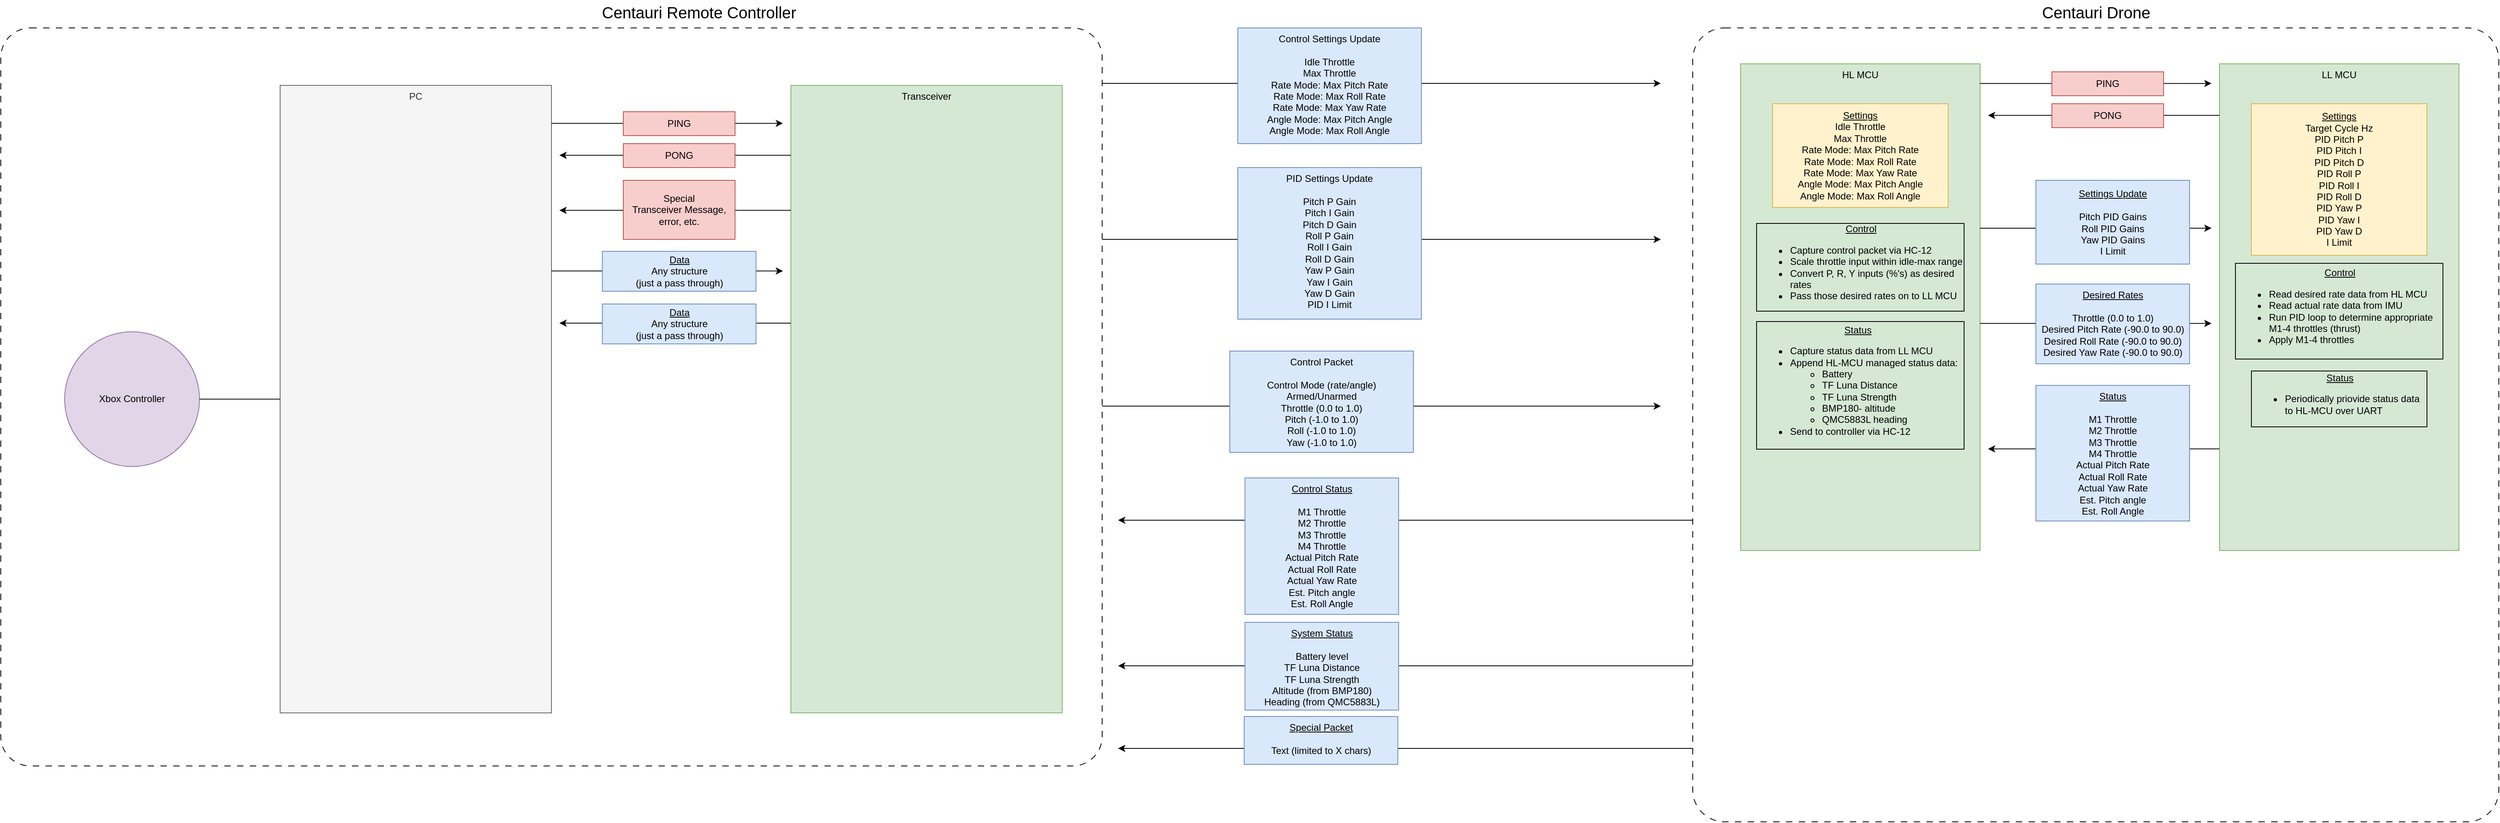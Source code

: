 <mxfile version="28.1.0">
  <diagram name="Page-1" id="Oxd-Gnnp0cI7EY-jCEC0">
    <mxGraphModel dx="3794" dy="699" grid="1" gridSize="10" guides="1" tooltips="1" connect="1" arrows="1" fold="1" page="1" pageScale="1" pageWidth="850" pageHeight="1100" math="0" shadow="0">
      <root>
        <mxCell id="0" />
        <mxCell id="1" parent="0" />
        <mxCell id="9-CMpRLNuppDFcrcLKN0-22" value="" style="endArrow=classic;html=1;rounded=0;" parent="1" edge="1">
          <mxGeometry width="50" height="50" relative="1" as="geometry">
            <mxPoint x="40" y="702" as="sourcePoint" />
            <mxPoint x="-680" y="702" as="targetPoint" />
          </mxGeometry>
        </mxCell>
        <mxCell id="9-CMpRLNuppDFcrcLKN0-14" value="" style="endArrow=classic;html=1;rounded=0;" parent="1" edge="1">
          <mxGeometry width="50" height="50" relative="1" as="geometry">
            <mxPoint x="-700" y="154.47" as="sourcePoint" />
            <mxPoint y="154.47" as="targetPoint" />
          </mxGeometry>
        </mxCell>
        <mxCell id="s8l9SCObQ_Q2c-ipgAVG-3" value="" style="rounded=1;whiteSpace=wrap;html=1;arcSize=4;fillColor=none;dashed=1;dashPattern=8 8;" parent="1" vertex="1">
          <mxGeometry x="40" y="85" width="1010" height="995" as="geometry" />
        </mxCell>
        <mxCell id="s8l9SCObQ_Q2c-ipgAVG-1" value="HL MCU" style="rounded=0;whiteSpace=wrap;html=1;fillColor=#d5e8d4;strokeColor=#82b366;verticalAlign=top;" parent="1" vertex="1">
          <mxGeometry x="100" y="130" width="300" height="610" as="geometry" />
        </mxCell>
        <mxCell id="s8l9SCObQ_Q2c-ipgAVG-2" value="LL MCU" style="rounded=0;whiteSpace=wrap;html=1;fillColor=#d5e8d4;strokeColor=#82b366;verticalAlign=top;" parent="1" vertex="1">
          <mxGeometry x="700" y="130" width="300" height="610" as="geometry" />
        </mxCell>
        <mxCell id="s8l9SCObQ_Q2c-ipgAVG-4" value="Centauri Drone" style="text;html=1;align=center;verticalAlign=middle;whiteSpace=wrap;rounded=0;fontSize=20;" parent="1" vertex="1">
          <mxGeometry x="452.5" y="50" width="185" height="30" as="geometry" />
        </mxCell>
        <mxCell id="9-CMpRLNuppDFcrcLKN0-1" value="" style="rounded=1;whiteSpace=wrap;html=1;arcSize=4;fillColor=none;dashed=1;dashPattern=8 8;" parent="1" vertex="1">
          <mxGeometry x="-2080" y="85" width="1380" height="925" as="geometry" />
        </mxCell>
        <mxCell id="9-CMpRLNuppDFcrcLKN0-2" value="Centauri Remote Controller" style="text;html=1;align=center;verticalAlign=middle;whiteSpace=wrap;rounded=0;fontSize=20;" parent="1" vertex="1">
          <mxGeometry x="-1383.75" y="50" width="357.5" height="30" as="geometry" />
        </mxCell>
        <mxCell id="9-CMpRLNuppDFcrcLKN0-3" value="" style="endArrow=classic;html=1;rounded=0;" parent="1" edge="1">
          <mxGeometry width="50" height="50" relative="1" as="geometry">
            <mxPoint x="-700" y="559" as="sourcePoint" />
            <mxPoint y="559" as="targetPoint" />
          </mxGeometry>
        </mxCell>
        <mxCell id="9-CMpRLNuppDFcrcLKN0-4" value="Control Packet&lt;div&gt;&lt;br&gt;&lt;/div&gt;&lt;div&gt;Control Mode (rate/angle)&lt;/div&gt;&lt;div&gt;Armed/Unarmed&lt;/div&gt;&lt;div&gt;Throttle (0.0 to 1.0)&lt;/div&gt;&lt;div&gt;Pitch (-1.0 to 1.0)&lt;/div&gt;&lt;div&gt;Roll (-1.0 to 1.0)&lt;/div&gt;&lt;div&gt;Yaw (-1.0 to 1.0)&lt;/div&gt;&lt;div&gt;&lt;br&gt;&lt;/div&gt;" style="rounded=0;whiteSpace=wrap;html=1;fillColor=#dae8fc;strokeColor=#6c8ebf;verticalAlign=top;" parent="1" vertex="1">
          <mxGeometry x="-540" y="490" width="230" height="127" as="geometry" />
        </mxCell>
        <mxCell id="9-CMpRLNuppDFcrcLKN0-7" value="&lt;u&gt;Settings&lt;/u&gt;&lt;div&gt;Idle Throttle&lt;/div&gt;&lt;div&gt;Max Throttle&lt;/div&gt;&lt;div&gt;Rate Mode: Max Pitch Rate&lt;/div&gt;&lt;div&gt;Rate Mode: Max Roll Rate&lt;/div&gt;&lt;div&gt;Rate Mode: Max Yaw Rate&lt;/div&gt;&lt;div&gt;Angle Mode: Max Pitch Angle&lt;/div&gt;&lt;div&gt;Angle Mode: Max Roll Angle&lt;/div&gt;" style="rounded=0;whiteSpace=wrap;html=1;fillColor=#fff2cc;strokeColor=#d6b656;" parent="1" vertex="1">
          <mxGeometry x="140" y="180" width="220" height="130" as="geometry" />
        </mxCell>
        <mxCell id="9-CMpRLNuppDFcrcLKN0-12" value="" style="endArrow=classic;html=1;rounded=0;" parent="1" edge="1">
          <mxGeometry width="50" height="50" relative="1" as="geometry">
            <mxPoint x="400" y="455.41" as="sourcePoint" />
            <mxPoint x="690" y="455.41" as="targetPoint" />
          </mxGeometry>
        </mxCell>
        <mxCell id="9-CMpRLNuppDFcrcLKN0-8" value="&lt;u&gt;Settings&lt;/u&gt;&lt;div&gt;Target Cycle Hz&lt;/div&gt;&lt;div&gt;PID Pitch P&lt;/div&gt;&lt;div&gt;PID Pitch I&lt;/div&gt;&lt;div&gt;PID Pitch D&lt;/div&gt;&lt;div&gt;PID Roll P&lt;/div&gt;&lt;div&gt;PID Roll I&lt;/div&gt;&lt;div&gt;PID Roll D&lt;/div&gt;&lt;div&gt;PID Yaw P&lt;/div&gt;&lt;div&gt;PID Yaw I&lt;/div&gt;&lt;div&gt;PID Yaw D&lt;/div&gt;&lt;div&gt;I Limit&lt;/div&gt;" style="rounded=0;whiteSpace=wrap;html=1;fillColor=#fff2cc;strokeColor=#d6b656;" parent="1" vertex="1">
          <mxGeometry x="740" y="180" width="220" height="190" as="geometry" />
        </mxCell>
        <mxCell id="9-CMpRLNuppDFcrcLKN0-10" value="" style="endArrow=classic;html=1;rounded=0;" parent="1" edge="1">
          <mxGeometry width="50" height="50" relative="1" as="geometry">
            <mxPoint x="400" y="336" as="sourcePoint" />
            <mxPoint x="690" y="336" as="targetPoint" />
          </mxGeometry>
        </mxCell>
        <mxCell id="9-CMpRLNuppDFcrcLKN0-9" value="&lt;u&gt;Settings Update&lt;/u&gt;&lt;div&gt;&lt;u&gt;&lt;br&gt;&lt;/u&gt;&lt;div&gt;Pitch PID Gains&lt;/div&gt;&lt;div&gt;Roll PID Gains&lt;/div&gt;&lt;div&gt;Yaw PID Gains&lt;/div&gt;&lt;div&gt;I Limit&lt;/div&gt;&lt;/div&gt;" style="rounded=0;whiteSpace=wrap;html=1;fillColor=#dae8fc;strokeColor=#6c8ebf;verticalAlign=middle;" parent="1" vertex="1">
          <mxGeometry x="470" y="276" width="192.5" height="105" as="geometry" />
        </mxCell>
        <mxCell id="9-CMpRLNuppDFcrcLKN0-6" value="&lt;u&gt;Desired Rates&lt;/u&gt;&lt;div&gt;&lt;br&gt;&lt;/div&gt;&lt;div&gt;Throttle (0.0 to 1.0)&lt;/div&gt;&lt;div&gt;Desired Pitch Rate (-90.0 to 90.0)&lt;/div&gt;&lt;div&gt;Desired Roll Rate (-90.0 to 90.0)&lt;/div&gt;&lt;div&gt;Desired Yaw Rate (-90.0 to 90.0)&lt;/div&gt;&lt;div&gt;&lt;br&gt;&lt;/div&gt;" style="rounded=0;whiteSpace=wrap;html=1;fillColor=#dae8fc;strokeColor=#6c8ebf;verticalAlign=top;" parent="1" vertex="1">
          <mxGeometry x="470" y="406" width="192.5" height="100" as="geometry" />
        </mxCell>
        <mxCell id="9-CMpRLNuppDFcrcLKN0-13" value="Control Settings Update&lt;div&gt;&lt;br&gt;&lt;/div&gt;&lt;div&gt;&lt;div&gt;Idle Throttle&lt;/div&gt;&lt;div&gt;Max Throttle&lt;/div&gt;&lt;div&gt;Rate Mode: Max Pitch Rate&lt;/div&gt;&lt;div&gt;Rate Mode: Max Roll Rate&lt;/div&gt;&lt;div&gt;Rate Mode: Max Yaw Rate&lt;/div&gt;&lt;div&gt;Angle Mode: Max Pitch Angle&lt;/div&gt;&lt;div&gt;Angle Mode: Max Roll Angle&lt;/div&gt;&lt;/div&gt;&lt;div&gt;&lt;br&gt;&lt;/div&gt;&lt;div&gt;&lt;br&gt;&lt;/div&gt;" style="rounded=0;whiteSpace=wrap;html=1;fillColor=#dae8fc;strokeColor=#6c8ebf;verticalAlign=top;" parent="1" vertex="1">
          <mxGeometry x="-530" y="85" width="230" height="145" as="geometry" />
        </mxCell>
        <mxCell id="9-CMpRLNuppDFcrcLKN0-15" value="&lt;div style=&quot;text-align: center;&quot;&gt;&lt;u&gt;Control&lt;/u&gt;&lt;/div&gt;&lt;ul&gt;&lt;li&gt;Capture control packet via HC-12&lt;/li&gt;&lt;li&gt;Scale throttle input within idle-max range&lt;/li&gt;&lt;li&gt;Convert P, R, Y inputs (%&#39;s) as desired rates&lt;/li&gt;&lt;li&gt;Pass those desired rates on to LL MCU&lt;/li&gt;&lt;/ul&gt;" style="rounded=0;whiteSpace=wrap;html=1;fillColor=#d5e8d4;strokeColor=#000000;align=left;" parent="1" vertex="1">
          <mxGeometry x="120" y="330" width="260" height="110" as="geometry" />
        </mxCell>
        <mxCell id="9-CMpRLNuppDFcrcLKN0-17" value="&lt;div style=&quot;text-align: center;&quot;&gt;&lt;u&gt;Control&lt;/u&gt;&lt;/div&gt;&lt;ul&gt;&lt;li&gt;Read desired rate data from HL MCU&lt;/li&gt;&lt;li&gt;Read actual rate data from IMU&lt;/li&gt;&lt;li&gt;Run PID loop to determine appropriate M1-4 throttles (thrust)&lt;/li&gt;&lt;li&gt;Apply M1-4 throttles&lt;/li&gt;&lt;/ul&gt;" style="rounded=0;whiteSpace=wrap;html=1;fillColor=#d5e8d4;strokeColor=#000000;align=left;" parent="1" vertex="1">
          <mxGeometry x="720" y="380" width="260" height="120" as="geometry" />
        </mxCell>
        <mxCell id="9-CMpRLNuppDFcrcLKN0-20" value="" style="endArrow=classic;html=1;rounded=0;" parent="1" edge="1">
          <mxGeometry width="50" height="50" relative="1" as="geometry">
            <mxPoint x="700" y="612.57" as="sourcePoint" />
            <mxPoint x="410" y="612.57" as="targetPoint" />
          </mxGeometry>
        </mxCell>
        <mxCell id="9-CMpRLNuppDFcrcLKN0-18" value="&lt;u&gt;Status&lt;/u&gt;&lt;div&gt;&lt;br&gt;&lt;/div&gt;&lt;div&gt;M1 Throttle&lt;/div&gt;&lt;div&gt;M2 Throttle&lt;/div&gt;&lt;div&gt;M3 Throttle&lt;/div&gt;&lt;div&gt;M4 Throttle&lt;/div&gt;&lt;div&gt;Actual Pitch Rate&lt;/div&gt;&lt;div&gt;Actual Roll Rate&lt;/div&gt;&lt;div&gt;Actual Yaw Rate&lt;/div&gt;&lt;div&gt;Est. Pitch angle&lt;/div&gt;&lt;div&gt;Est. Roll Angle&lt;/div&gt;&lt;div&gt;&lt;br&gt;&lt;/div&gt;" style="rounded=0;whiteSpace=wrap;html=1;fillColor=#dae8fc;strokeColor=#6c8ebf;verticalAlign=top;" parent="1" vertex="1">
          <mxGeometry x="470" y="533" width="192.5" height="170" as="geometry" />
        </mxCell>
        <mxCell id="9-CMpRLNuppDFcrcLKN0-21" value="&lt;u&gt;Control Status&lt;/u&gt;&lt;div&gt;&lt;br&gt;&lt;/div&gt;&lt;div&gt;M1 Throttle&lt;/div&gt;&lt;div&gt;M2 Throttle&lt;/div&gt;&lt;div&gt;M3 Throttle&lt;/div&gt;&lt;div&gt;M4 Throttle&lt;/div&gt;&lt;div&gt;Actual Pitch Rate&lt;/div&gt;&lt;div&gt;Actual Roll Rate&lt;/div&gt;&lt;div&gt;Actual Yaw Rate&lt;/div&gt;&lt;div&gt;Est. Pitch angle&lt;/div&gt;&lt;div&gt;Est. Roll Angle&lt;/div&gt;" style="rounded=0;whiteSpace=wrap;html=1;fillColor=#dae8fc;strokeColor=#6c8ebf;verticalAlign=top;" parent="1" vertex="1">
          <mxGeometry x="-521" y="649" width="192.5" height="171" as="geometry" />
        </mxCell>
        <mxCell id="9-CMpRLNuppDFcrcLKN0-23" value="&lt;div style=&quot;text-align: center;&quot;&gt;&lt;u&gt;Status&lt;/u&gt;&lt;/div&gt;&lt;ul&gt;&lt;li&gt;Periodically priovide status data to HL-MCU over UART&lt;/li&gt;&lt;/ul&gt;" style="rounded=0;whiteSpace=wrap;html=1;fillColor=#d5e8d4;strokeColor=#000000;align=left;" parent="1" vertex="1">
          <mxGeometry x="740" y="515" width="220" height="70" as="geometry" />
        </mxCell>
        <mxCell id="9-CMpRLNuppDFcrcLKN0-24" value="&lt;div style=&quot;text-align: center;&quot;&gt;&lt;u&gt;Status&lt;/u&gt;&lt;/div&gt;&lt;ul&gt;&lt;li&gt;Capture status data from LL MCU&lt;/li&gt;&lt;li&gt;Append HL-MCU managed status data:&lt;/li&gt;&lt;ul&gt;&lt;li&gt;Battery&lt;/li&gt;&lt;li&gt;TF Luna Distance&lt;/li&gt;&lt;li&gt;TF Luna Strength&lt;/li&gt;&lt;li&gt;BMP180- altitude&lt;/li&gt;&lt;li&gt;QMC5883L heading&lt;/li&gt;&lt;/ul&gt;&lt;li&gt;Send to controller via HC-12&lt;/li&gt;&lt;/ul&gt;" style="rounded=0;whiteSpace=wrap;html=1;fillColor=#d5e8d4;strokeColor=#000000;align=left;" parent="1" vertex="1">
          <mxGeometry x="120" y="453" width="260" height="160" as="geometry" />
        </mxCell>
        <mxCell id="1nN7b9fCO7w4V5sfwXuX-2" value="" style="endArrow=classic;html=1;rounded=0;" parent="1" edge="1">
          <mxGeometry width="50" height="50" relative="1" as="geometry">
            <mxPoint x="40" y="988" as="sourcePoint" />
            <mxPoint x="-680" y="988" as="targetPoint" />
          </mxGeometry>
        </mxCell>
        <mxCell id="1nN7b9fCO7w4V5sfwXuX-1" value="&lt;u&gt;Special Packet&lt;/u&gt;&lt;div&gt;&lt;br&gt;&lt;/div&gt;&lt;div&gt;Text (limited to X chars)&lt;/div&gt;" style="rounded=0;whiteSpace=wrap;html=1;fillColor=#dae8fc;strokeColor=#6c8ebf;verticalAlign=top;" parent="1" vertex="1">
          <mxGeometry x="-522" y="948" width="192.5" height="60" as="geometry" />
        </mxCell>
        <mxCell id="1nN7b9fCO7w4V5sfwXuX-7" value="" style="endArrow=classic;html=1;rounded=0;" parent="1" edge="1">
          <mxGeometry width="50" height="50" relative="1" as="geometry">
            <mxPoint x="400" y="154.58" as="sourcePoint" />
            <mxPoint x="690" y="154.58" as="targetPoint" />
          </mxGeometry>
        </mxCell>
        <mxCell id="1nN7b9fCO7w4V5sfwXuX-5" value="PING" style="rounded=0;whiteSpace=wrap;html=1;fillColor=#f8cecc;strokeColor=#b85450;" parent="1" vertex="1">
          <mxGeometry x="490" y="140" width="140" height="30" as="geometry" />
        </mxCell>
        <mxCell id="1nN7b9fCO7w4V5sfwXuX-9" value="" style="endArrow=classic;html=1;rounded=0;" parent="1" edge="1">
          <mxGeometry width="50" height="50" relative="1" as="geometry">
            <mxPoint x="700" y="194.58" as="sourcePoint" />
            <mxPoint x="410" y="194.58" as="targetPoint" />
          </mxGeometry>
        </mxCell>
        <mxCell id="1nN7b9fCO7w4V5sfwXuX-6" value="PONG" style="rounded=0;whiteSpace=wrap;html=1;fillColor=#f8cecc;strokeColor=#b85450;" parent="1" vertex="1">
          <mxGeometry x="490" y="180" width="140" height="30" as="geometry" />
        </mxCell>
        <mxCell id="1nN7b9fCO7w4V5sfwXuX-11" value="Transceiver" style="rounded=0;whiteSpace=wrap;html=1;fillColor=#d5e8d4;strokeColor=#82b366;verticalAlign=top;" parent="1" vertex="1">
          <mxGeometry x="-1090" y="157" width="340" height="786.5" as="geometry" />
        </mxCell>
        <mxCell id="1nN7b9fCO7w4V5sfwXuX-12" value="PC" style="rounded=0;whiteSpace=wrap;html=1;fillColor=#f5f5f5;strokeColor=#666666;verticalAlign=top;fontColor=#333333;" parent="1" vertex="1">
          <mxGeometry x="-1730" y="157" width="340" height="786.5" as="geometry" />
        </mxCell>
        <mxCell id="1nN7b9fCO7w4V5sfwXuX-13" value="Xbox Controller" style="ellipse;whiteSpace=wrap;html=1;aspect=fixed;fillColor=#e1d5e7;strokeColor=#9673a6;" parent="1" vertex="1">
          <mxGeometry x="-2000" y="465.75" width="169" height="169" as="geometry" />
        </mxCell>
        <mxCell id="1nN7b9fCO7w4V5sfwXuX-16" value="" style="endArrow=classic;html=1;rounded=0;" parent="1" edge="1">
          <mxGeometry width="50" height="50" relative="1" as="geometry">
            <mxPoint x="-1390" y="204.58" as="sourcePoint" />
            <mxPoint x="-1100" y="204.58" as="targetPoint" />
          </mxGeometry>
        </mxCell>
        <mxCell id="1nN7b9fCO7w4V5sfwXuX-17" value="PING" style="rounded=0;whiteSpace=wrap;html=1;fillColor=#f8cecc;strokeColor=#b85450;" parent="1" vertex="1">
          <mxGeometry x="-1300" y="190" width="140" height="30" as="geometry" />
        </mxCell>
        <mxCell id="1nN7b9fCO7w4V5sfwXuX-18" value="" style="endArrow=classic;html=1;rounded=0;" parent="1" edge="1">
          <mxGeometry width="50" height="50" relative="1" as="geometry">
            <mxPoint x="-1090" y="244.58" as="sourcePoint" />
            <mxPoint x="-1380" y="244.58" as="targetPoint" />
          </mxGeometry>
        </mxCell>
        <mxCell id="1nN7b9fCO7w4V5sfwXuX-19" value="PONG" style="rounded=0;whiteSpace=wrap;html=1;fillColor=#f8cecc;strokeColor=#b85450;" parent="1" vertex="1">
          <mxGeometry x="-1300" y="230" width="140" height="30" as="geometry" />
        </mxCell>
        <mxCell id="1nN7b9fCO7w4V5sfwXuX-23" value="" style="endArrow=classic;html=1;rounded=0;" parent="1" edge="1">
          <mxGeometry width="50" height="50" relative="1" as="geometry">
            <mxPoint x="-1090" y="455" as="sourcePoint" />
            <mxPoint x="-1380" y="455" as="targetPoint" />
          </mxGeometry>
        </mxCell>
        <mxCell id="1nN7b9fCO7w4V5sfwXuX-22" value="&lt;u&gt;Data&lt;/u&gt;&lt;div&gt;Any structure&lt;/div&gt;&lt;div&gt;(just a pass through)&lt;/div&gt;" style="rounded=0;whiteSpace=wrap;html=1;fillColor=#dae8fc;strokeColor=#6c8ebf;verticalAlign=middle;" parent="1" vertex="1">
          <mxGeometry x="-1326.25" y="431" width="192.5" height="50" as="geometry" />
        </mxCell>
        <mxCell id="1nN7b9fCO7w4V5sfwXuX-24" value="" style="endArrow=classic;html=1;rounded=0;" parent="1" edge="1">
          <mxGeometry width="50" height="50" relative="1" as="geometry">
            <mxPoint x="-1390" y="389.67" as="sourcePoint" />
            <mxPoint x="-1100" y="389.67" as="targetPoint" />
          </mxGeometry>
        </mxCell>
        <mxCell id="1nN7b9fCO7w4V5sfwXuX-20" value="&lt;u&gt;Data&lt;/u&gt;&lt;div&gt;Any structure&lt;/div&gt;&lt;div&gt;(just a pass through)&lt;/div&gt;" style="rounded=0;whiteSpace=wrap;html=1;fillColor=#dae8fc;strokeColor=#6c8ebf;verticalAlign=middle;" parent="1" vertex="1">
          <mxGeometry x="-1326.25" y="365" width="192.5" height="50" as="geometry" />
        </mxCell>
        <mxCell id="1nN7b9fCO7w4V5sfwXuX-25" value="" style="endArrow=none;html=1;rounded=0;exitX=1;exitY=0.5;exitDx=0;exitDy=0;entryX=0;entryY=0.5;entryDx=0;entryDy=0;" parent="1" source="1nN7b9fCO7w4V5sfwXuX-13" target="1nN7b9fCO7w4V5sfwXuX-12" edge="1">
          <mxGeometry width="50" height="50" relative="1" as="geometry">
            <mxPoint x="-1410" y="510" as="sourcePoint" />
            <mxPoint x="-1360" y="460" as="targetPoint" />
          </mxGeometry>
        </mxCell>
        <mxCell id="1nN7b9fCO7w4V5sfwXuX-28" value="" style="endArrow=classic;html=1;rounded=0;" parent="1" edge="1">
          <mxGeometry width="50" height="50" relative="1" as="geometry">
            <mxPoint x="-1090" y="313.58" as="sourcePoint" />
            <mxPoint x="-1380" y="313.58" as="targetPoint" />
          </mxGeometry>
        </mxCell>
        <mxCell id="1nN7b9fCO7w4V5sfwXuX-29" value="Special&lt;div&gt;Transceiver Message, error, etc.&lt;/div&gt;" style="rounded=0;whiteSpace=wrap;html=1;fillColor=#f8cecc;strokeColor=#b85450;" parent="1" vertex="1">
          <mxGeometry x="-1300" y="276" width="140" height="74" as="geometry" />
        </mxCell>
        <mxCell id="1nN7b9fCO7w4V5sfwXuX-31" value="" style="endArrow=classic;html=1;rounded=0;" parent="1" edge="1">
          <mxGeometry width="50" height="50" relative="1" as="geometry">
            <mxPoint x="-700" y="350" as="sourcePoint" />
            <mxPoint y="350" as="targetPoint" />
          </mxGeometry>
        </mxCell>
        <mxCell id="1nN7b9fCO7w4V5sfwXuX-30" value="&lt;div&gt;PID Settings Update&lt;/div&gt;&lt;div&gt;&lt;br&gt;&lt;/div&gt;&lt;div&gt;&lt;div&gt;Pitch P Gain&lt;/div&gt;&lt;div&gt;Pitch I Gain&lt;/div&gt;&lt;div&gt;Pitch D Gain&lt;/div&gt;&lt;div&gt;Roll P Gain&lt;/div&gt;&lt;div&gt;Roll I Gain&lt;/div&gt;&lt;div&gt;Roll D Gain&lt;/div&gt;&lt;div&gt;Yaw P Gain&lt;/div&gt;&lt;div&gt;Yaw I Gain&lt;/div&gt;&lt;div&gt;Yaw D Gain&lt;/div&gt;&lt;div&gt;PID I Limit&lt;/div&gt;&lt;div&gt;&lt;br&gt;&lt;/div&gt;&lt;/div&gt;" style="rounded=0;whiteSpace=wrap;html=1;fillColor=#dae8fc;strokeColor=#6c8ebf;verticalAlign=top;" parent="1" vertex="1">
          <mxGeometry x="-530" y="260" width="230" height="190" as="geometry" />
        </mxCell>
        <mxCell id="nyPtQHudZqdXI_7nlrX0-2" value="" style="endArrow=classic;html=1;rounded=0;" edge="1" parent="1">
          <mxGeometry width="50" height="50" relative="1" as="geometry">
            <mxPoint x="40" y="884.5" as="sourcePoint" />
            <mxPoint x="-680" y="884.5" as="targetPoint" />
          </mxGeometry>
        </mxCell>
        <mxCell id="nyPtQHudZqdXI_7nlrX0-1" value="&lt;u&gt;System Status&lt;/u&gt;&lt;div&gt;&lt;br&gt;&lt;/div&gt;&lt;div&gt;&lt;div&gt;Battery level&lt;/div&gt;&lt;div&gt;TF Luna Distance&lt;/div&gt;&lt;div&gt;TF Luna Strength&lt;/div&gt;&lt;div&gt;Altitude (from BMP180)&lt;/div&gt;&lt;div&gt;Heading (from QMC5883L)&lt;/div&gt;&lt;/div&gt;&lt;div&gt;&lt;br&gt;&lt;/div&gt;" style="rounded=0;whiteSpace=wrap;html=1;fillColor=#dae8fc;strokeColor=#6c8ebf;verticalAlign=top;" vertex="1" parent="1">
          <mxGeometry x="-521" y="830" width="192.5" height="110" as="geometry" />
        </mxCell>
      </root>
    </mxGraphModel>
  </diagram>
</mxfile>
